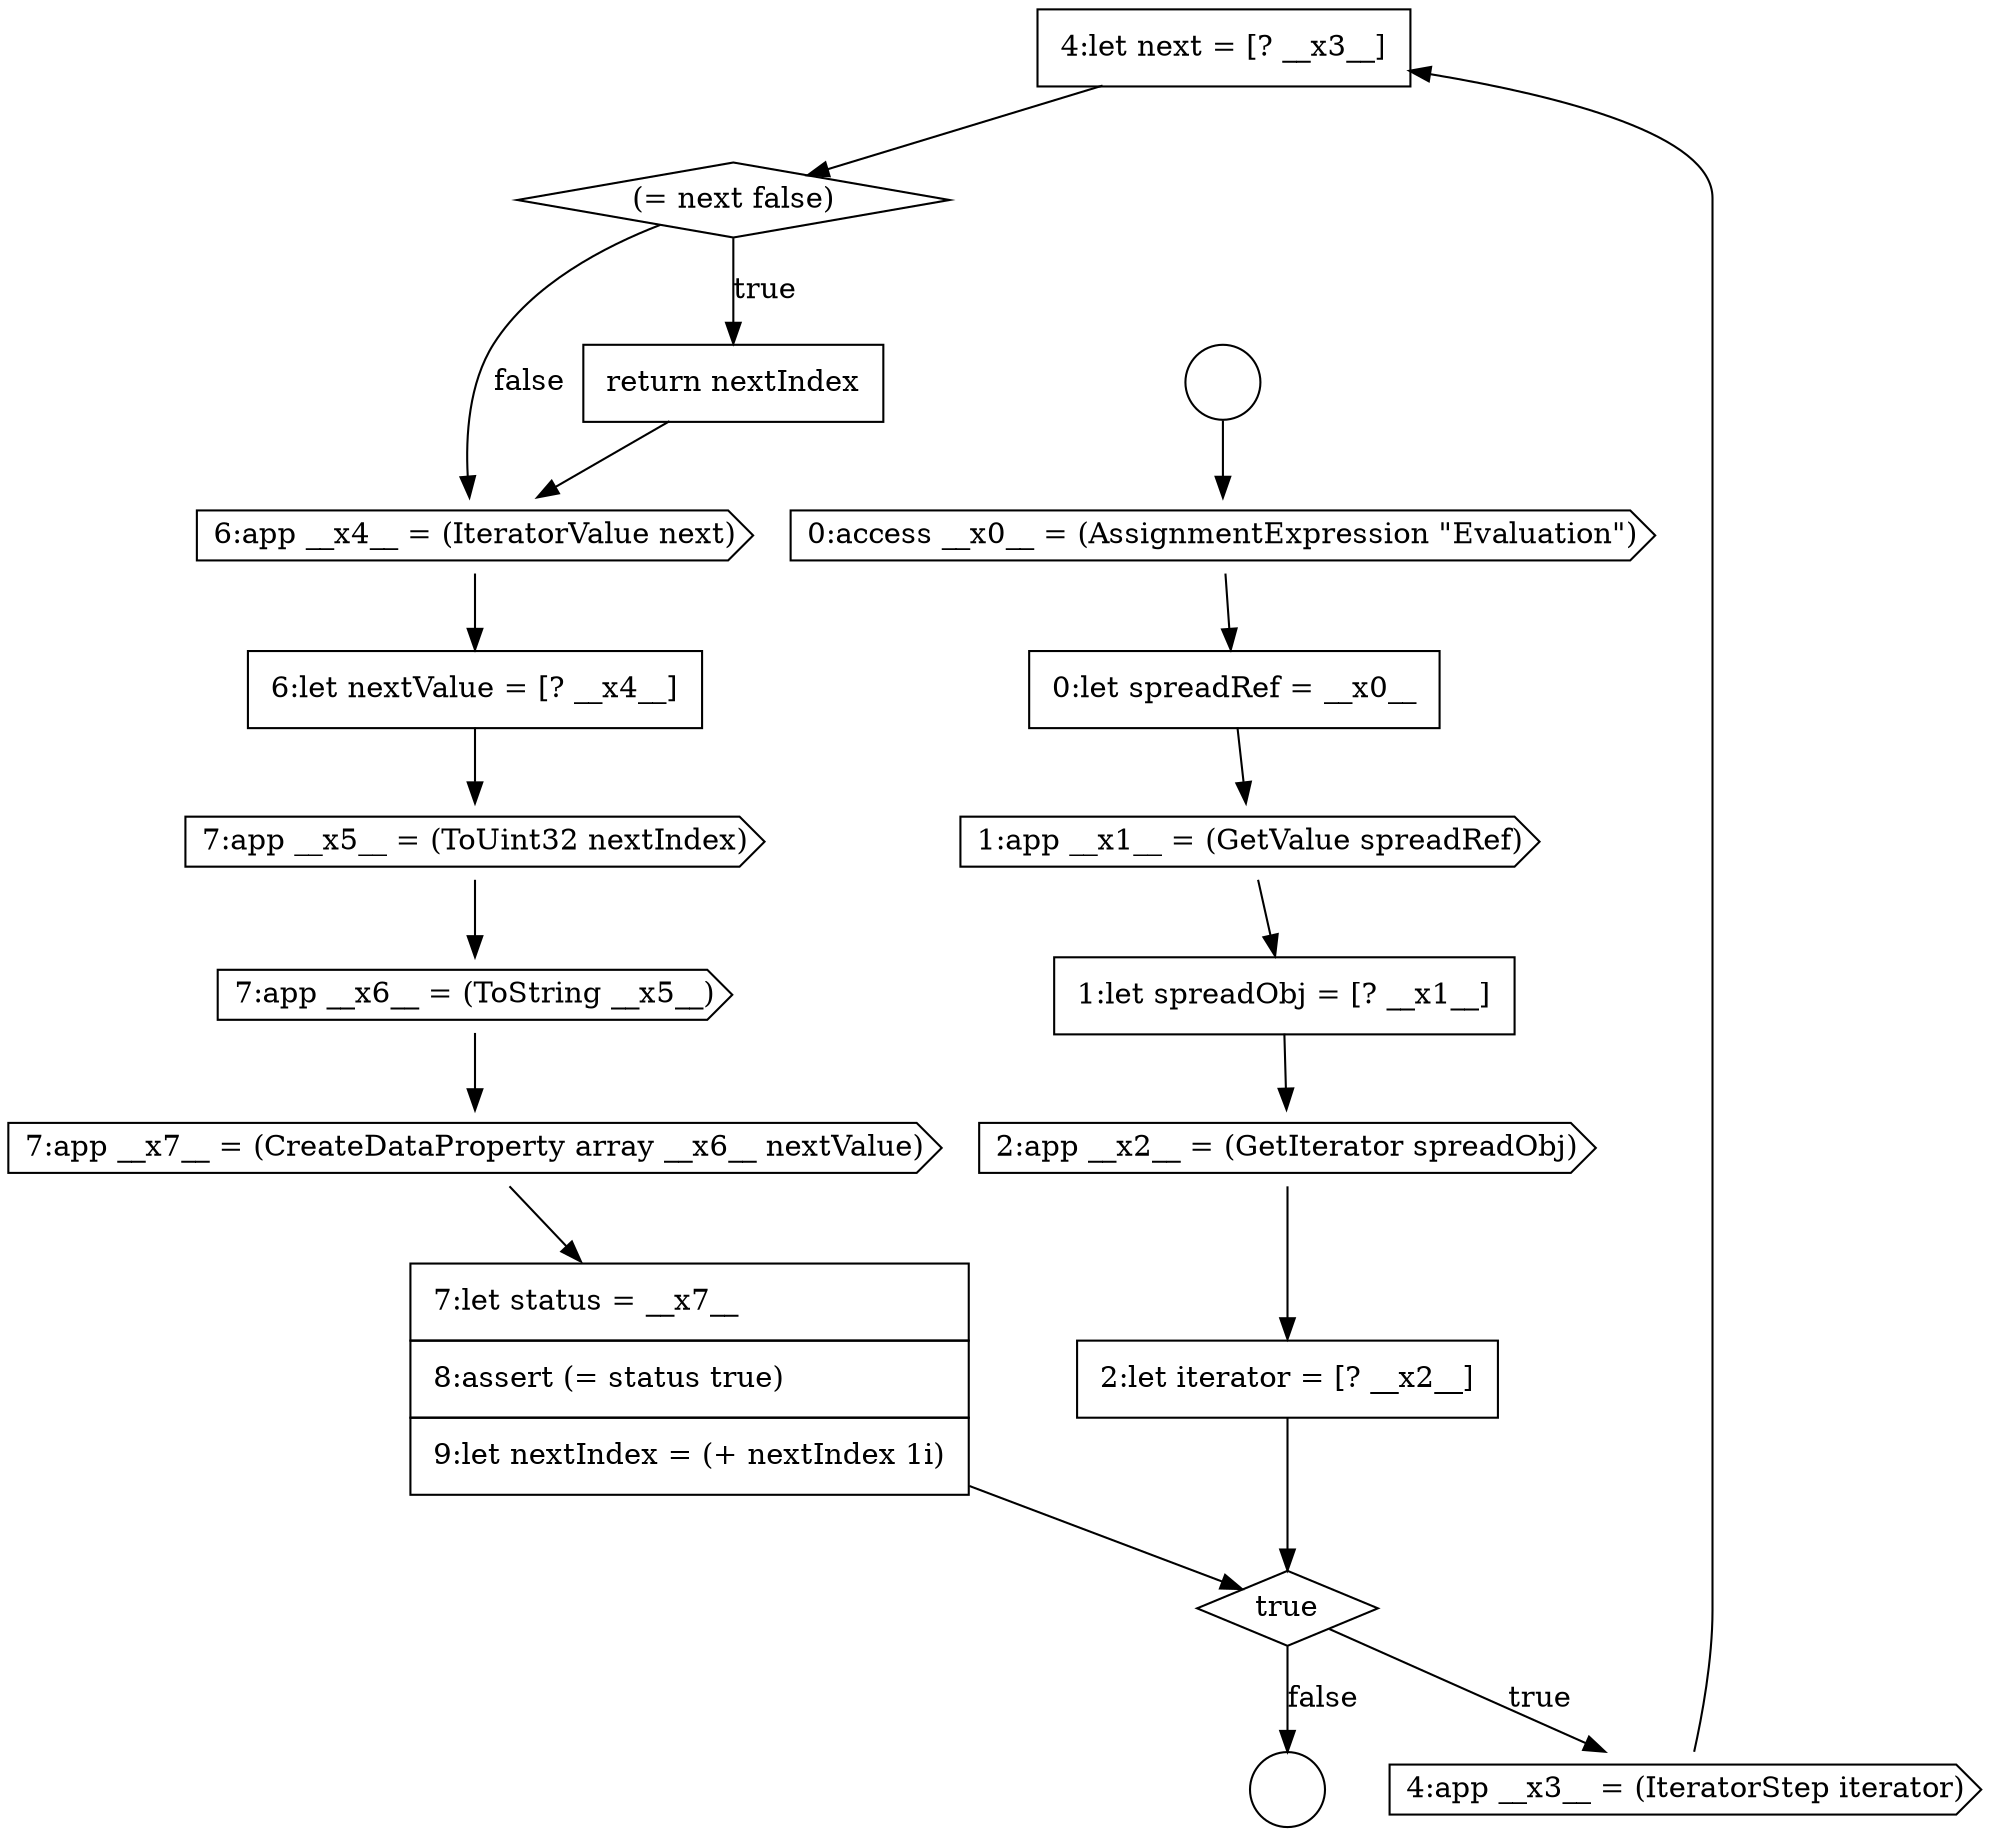 digraph {
  node3385 [shape=none, margin=0, label=<<font color="black">
    <table border="0" cellborder="1" cellspacing="0" cellpadding="10">
      <tr><td align="left">4:let next = [? __x3__]</td></tr>
    </table>
  </font>> color="black" fillcolor="white" style=filled]
  node3393 [shape=none, margin=0, label=<<font color="black">
    <table border="0" cellborder="1" cellspacing="0" cellpadding="10">
      <tr><td align="left">7:let status = __x7__</td></tr>
      <tr><td align="left">8:assert (= status true)</td></tr>
      <tr><td align="left">9:let nextIndex = (+ nextIndex 1i)</td></tr>
    </table>
  </font>> color="black" fillcolor="white" style=filled]
  node3390 [shape=cds, label=<<font color="black">7:app __x5__ = (ToUint32 nextIndex)</font>> color="black" fillcolor="white" style=filled]
  node3375 [shape=circle label=" " color="black" fillcolor="white" style=filled]
  node3387 [shape=none, margin=0, label=<<font color="black">
    <table border="0" cellborder="1" cellspacing="0" cellpadding="10">
      <tr><td align="left">return nextIndex</td></tr>
    </table>
  </font>> color="black" fillcolor="white" style=filled]
  node3384 [shape=cds, label=<<font color="black">4:app __x3__ = (IteratorStep iterator)</font>> color="black" fillcolor="white" style=filled]
  node3380 [shape=none, margin=0, label=<<font color="black">
    <table border="0" cellborder="1" cellspacing="0" cellpadding="10">
      <tr><td align="left">1:let spreadObj = [? __x1__]</td></tr>
    </table>
  </font>> color="black" fillcolor="white" style=filled]
  node3388 [shape=cds, label=<<font color="black">6:app __x4__ = (IteratorValue next)</font>> color="black" fillcolor="white" style=filled]
  node3383 [shape=diamond, label=<<font color="black">true</font>> color="black" fillcolor="white" style=filled]
  node3379 [shape=cds, label=<<font color="black">1:app __x1__ = (GetValue spreadRef)</font>> color="black" fillcolor="white" style=filled]
  node3392 [shape=cds, label=<<font color="black">7:app __x7__ = (CreateDataProperty array __x6__ nextValue)</font>> color="black" fillcolor="white" style=filled]
  node3377 [shape=cds, label=<<font color="black">0:access __x0__ = (AssignmentExpression &quot;Evaluation&quot;)</font>> color="black" fillcolor="white" style=filled]
  node3382 [shape=none, margin=0, label=<<font color="black">
    <table border="0" cellborder="1" cellspacing="0" cellpadding="10">
      <tr><td align="left">2:let iterator = [? __x2__]</td></tr>
    </table>
  </font>> color="black" fillcolor="white" style=filled]
  node3389 [shape=none, margin=0, label=<<font color="black">
    <table border="0" cellborder="1" cellspacing="0" cellpadding="10">
      <tr><td align="left">6:let nextValue = [? __x4__]</td></tr>
    </table>
  </font>> color="black" fillcolor="white" style=filled]
  node3378 [shape=none, margin=0, label=<<font color="black">
    <table border="0" cellborder="1" cellspacing="0" cellpadding="10">
      <tr><td align="left">0:let spreadRef = __x0__</td></tr>
    </table>
  </font>> color="black" fillcolor="white" style=filled]
  node3381 [shape=cds, label=<<font color="black">2:app __x2__ = (GetIterator spreadObj)</font>> color="black" fillcolor="white" style=filled]
  node3386 [shape=diamond, label=<<font color="black">(= next false)</font>> color="black" fillcolor="white" style=filled]
  node3391 [shape=cds, label=<<font color="black">7:app __x6__ = (ToString __x5__)</font>> color="black" fillcolor="white" style=filled]
  node3376 [shape=circle label=" " color="black" fillcolor="white" style=filled]
  node3383 -> node3384 [label=<<font color="black">true</font>> color="black"]
  node3383 -> node3376 [label=<<font color="black">false</font>> color="black"]
  node3381 -> node3382 [ color="black"]
  node3379 -> node3380 [ color="black"]
  node3377 -> node3378 [ color="black"]
  node3387 -> node3388 [ color="black"]
  node3375 -> node3377 [ color="black"]
  node3385 -> node3386 [ color="black"]
  node3380 -> node3381 [ color="black"]
  node3393 -> node3383 [ color="black"]
  node3388 -> node3389 [ color="black"]
  node3392 -> node3393 [ color="black"]
  node3384 -> node3385 [ color="black"]
  node3386 -> node3387 [label=<<font color="black">true</font>> color="black"]
  node3386 -> node3388 [label=<<font color="black">false</font>> color="black"]
  node3382 -> node3383 [ color="black"]
  node3378 -> node3379 [ color="black"]
  node3391 -> node3392 [ color="black"]
  node3389 -> node3390 [ color="black"]
  node3390 -> node3391 [ color="black"]
}
